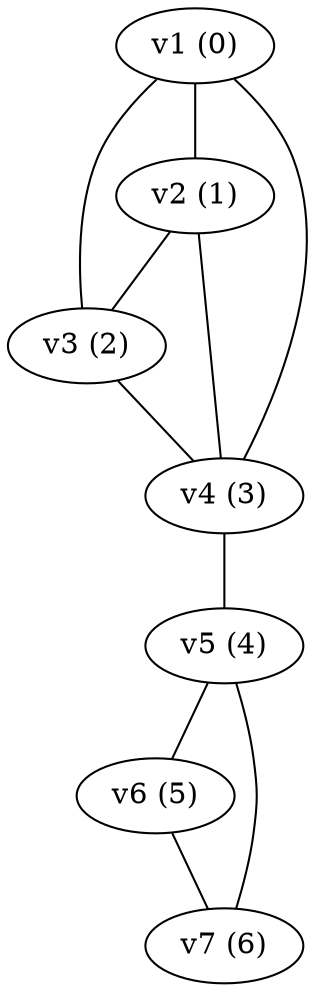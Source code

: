graph {
	v1 [label="v1 (0)"]
	v2 [label="v2 (1)"]
	v3 [label="v3 (2)"]
	v4 [label="v4 (3)"]
	v5 [label="v5 (4)"]
	v6 [label="v6 (5)"]
	v7 [label="v7 (6)"]

	v1 -- v2
	v1 -- v3
	v1 -- v4
	v2 -- v3
	v2 -- v4
	v3 -- v4
	v4 -- v5
	v5 -- v6
	v6 -- v7
	v7 -- v5
}